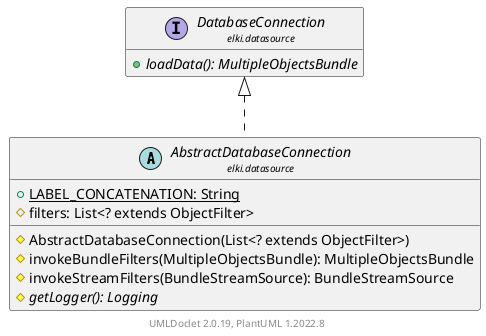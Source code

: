 @startuml
    remove .*\.(Instance|Par|Parameterizer|Factory)$
    set namespaceSeparator none
    hide empty fields
    hide empty methods

    abstract class "<size:14>AbstractDatabaseConnection\n<size:10>elki.datasource" as elki.datasource.AbstractDatabaseConnection [[AbstractDatabaseConnection.html]] {
        {static} +LABEL_CONCATENATION: String
        #filters: List<? extends ObjectFilter>
        #AbstractDatabaseConnection(List<? extends ObjectFilter>)
        #invokeBundleFilters(MultipleObjectsBundle): MultipleObjectsBundle
        #invokeStreamFilters(BundleStreamSource): BundleStreamSource
        {abstract} #getLogger(): Logging
    }

    interface "<size:14>DatabaseConnection\n<size:10>elki.datasource" as elki.datasource.DatabaseConnection [[DatabaseConnection.html]] {
        {abstract} +loadData(): MultipleObjectsBundle
    }
    abstract class "<size:14>AbstractDatabaseConnection.Par\n<size:10>elki.datasource" as elki.datasource.AbstractDatabaseConnection.Par [[AbstractDatabaseConnection.Par.html]]

    elki.datasource.DatabaseConnection <|.. elki.datasource.AbstractDatabaseConnection
    elki.datasource.AbstractDatabaseConnection +-- elki.datasource.AbstractDatabaseConnection.Par

    center footer UMLDoclet 2.0.19, PlantUML 1.2022.8
@enduml
